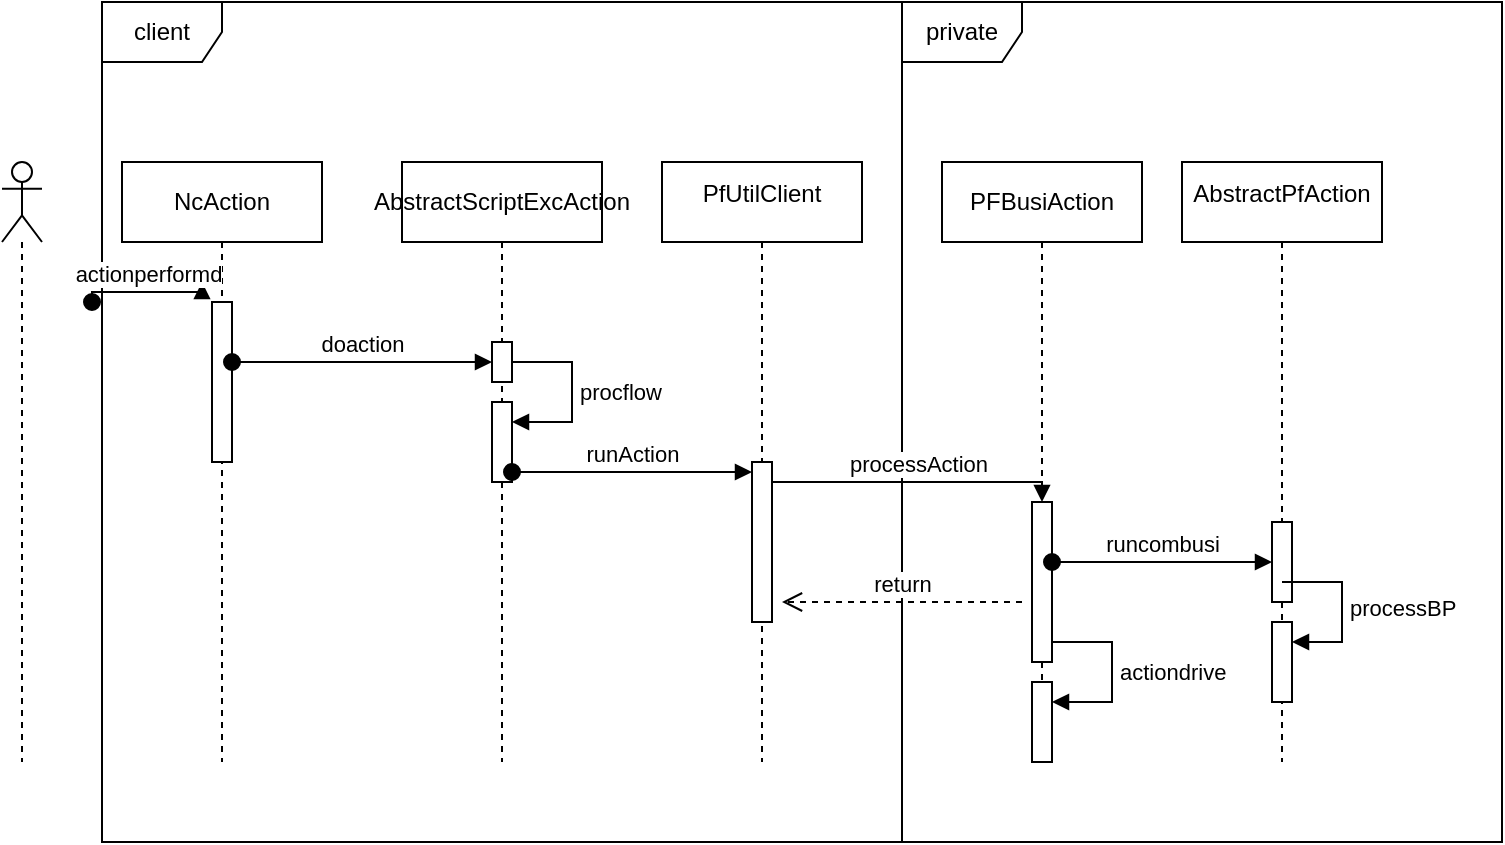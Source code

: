 <mxfile version="21.0.2" type="github">
  <diagram name="Page-1" id="9361dd3d-8414-5efd-6122-117bd74ce7a7">
    <mxGraphModel dx="1588" dy="1237" grid="1" gridSize="10" guides="1" tooltips="1" connect="1" arrows="1" fold="1" page="0" pageScale="1.5" pageWidth="826" pageHeight="1169" background="none" math="0" shadow="0">
      <root>
        <mxCell id="0" />
        <mxCell id="1" parent="0" />
        <mxCell id="mnChKqefbbS80q4aStqb-95" value="&lt;div class=&quot;lake-content&quot;&gt;&lt;br&gt;&lt;/div&gt;" style="text;whiteSpace=wrap;html=1;" vertex="1" parent="1">
          <mxGeometry x="-500" y="-380" width="80" height="40" as="geometry" />
        </mxCell>
        <mxCell id="mnChKqefbbS80q4aStqb-102" value="" style="shape=umlLifeline;perimeter=lifelinePerimeter;whiteSpace=wrap;html=1;container=1;dropTarget=0;collapsible=0;recursiveResize=0;outlineConnect=0;portConstraint=eastwest;newEdgeStyle={&quot;edgeStyle&quot;:&quot;elbowEdgeStyle&quot;,&quot;elbow&quot;:&quot;vertical&quot;,&quot;curved&quot;:0,&quot;rounded&quot;:0};participant=umlActor;" vertex="1" parent="1">
          <mxGeometry x="-800" y="-380" width="20" height="300" as="geometry" />
        </mxCell>
        <mxCell id="mnChKqefbbS80q4aStqb-103" value="&lt;div class=&quot;lake-content&quot;&gt;NcAction&lt;/div&gt;" style="shape=umlLifeline;perimeter=lifelinePerimeter;whiteSpace=wrap;html=1;container=1;dropTarget=0;collapsible=0;recursiveResize=0;outlineConnect=0;portConstraint=eastwest;newEdgeStyle={&quot;edgeStyle&quot;:&quot;elbowEdgeStyle&quot;,&quot;elbow&quot;:&quot;vertical&quot;,&quot;curved&quot;:0,&quot;rounded&quot;:0};" vertex="1" parent="1">
          <mxGeometry x="-740" y="-380" width="100" height="300" as="geometry" />
        </mxCell>
        <mxCell id="mnChKqefbbS80q4aStqb-104" value="&lt;div class=&quot;lake-content&quot;&gt;AbstractScriptExcAction&lt;/div&gt;" style="shape=umlLifeline;perimeter=lifelinePerimeter;whiteSpace=wrap;html=1;container=1;dropTarget=0;collapsible=0;recursiveResize=0;outlineConnect=0;portConstraint=eastwest;newEdgeStyle={&quot;edgeStyle&quot;:&quot;elbowEdgeStyle&quot;,&quot;elbow&quot;:&quot;vertical&quot;,&quot;curved&quot;:0,&quot;rounded&quot;:0};" vertex="1" parent="1">
          <mxGeometry x="-600" y="-380" width="100" height="300" as="geometry" />
        </mxCell>
        <mxCell id="mnChKqefbbS80q4aStqb-105" value="&lt;div class=&quot;lake-content&quot;&gt;&lt;p style=&quot;margin: 0; padding: 0; min-height: 24px&quot; class=&quot;ne-p&quot; id=&quot;ub7c91c3c&quot;&gt;PfUtilClient&lt;/p&gt;&lt;/div&gt;" style="shape=umlLifeline;perimeter=lifelinePerimeter;whiteSpace=wrap;html=1;container=1;dropTarget=0;collapsible=0;recursiveResize=0;outlineConnect=0;portConstraint=eastwest;newEdgeStyle={&quot;edgeStyle&quot;:&quot;elbowEdgeStyle&quot;,&quot;elbow&quot;:&quot;vertical&quot;,&quot;curved&quot;:0,&quot;rounded&quot;:0};" vertex="1" parent="1">
          <mxGeometry x="-470" y="-380" width="100" height="300" as="geometry" />
        </mxCell>
        <mxCell id="mnChKqefbbS80q4aStqb-106" value="&lt;div class=&quot;lake-content&quot;&gt;PFBusiAction&lt;/div&gt;" style="shape=umlLifeline;perimeter=lifelinePerimeter;whiteSpace=wrap;html=1;container=1;dropTarget=0;collapsible=0;recursiveResize=0;outlineConnect=0;portConstraint=eastwest;newEdgeStyle={&quot;edgeStyle&quot;:&quot;elbowEdgeStyle&quot;,&quot;elbow&quot;:&quot;vertical&quot;,&quot;curved&quot;:0,&quot;rounded&quot;:0};" vertex="1" parent="1">
          <mxGeometry x="-330" y="-380" width="100" height="300" as="geometry" />
        </mxCell>
        <mxCell id="mnChKqefbbS80q4aStqb-107" value="&lt;div class=&quot;lake-content&quot;&gt;&lt;p style=&quot;margin: 0; padding: 0; min-height: 24px&quot; class=&quot;ne-p&quot; id=&quot;u379e228c&quot;&gt;AbstractPfAction&lt;/p&gt;&lt;/div&gt;" style="shape=umlLifeline;perimeter=lifelinePerimeter;whiteSpace=wrap;html=1;container=1;dropTarget=0;collapsible=0;recursiveResize=0;outlineConnect=0;portConstraint=eastwest;newEdgeStyle={&quot;edgeStyle&quot;:&quot;elbowEdgeStyle&quot;,&quot;elbow&quot;:&quot;vertical&quot;,&quot;curved&quot;:0,&quot;rounded&quot;:0};" vertex="1" parent="1">
          <mxGeometry x="-210" y="-380" width="100" height="300" as="geometry" />
        </mxCell>
        <mxCell id="mnChKqefbbS80q4aStqb-108" value="client" style="shape=umlFrame;whiteSpace=wrap;html=1;pointerEvents=0;" vertex="1" parent="1">
          <mxGeometry x="-750" y="-460" width="400" height="420" as="geometry" />
        </mxCell>
        <mxCell id="mnChKqefbbS80q4aStqb-110" value="private" style="shape=umlFrame;whiteSpace=wrap;html=1;pointerEvents=0;" vertex="1" parent="1">
          <mxGeometry x="-350" y="-460" width="300" height="420" as="geometry" />
        </mxCell>
        <mxCell id="mnChKqefbbS80q4aStqb-111" value="" style="html=1;points=[];perimeter=orthogonalPerimeter;outlineConnect=0;targetShapes=umlLifeline;portConstraint=eastwest;newEdgeStyle={&quot;edgeStyle&quot;:&quot;elbowEdgeStyle&quot;,&quot;elbow&quot;:&quot;vertical&quot;,&quot;curved&quot;:0,&quot;rounded&quot;:0};" vertex="1" parent="1">
          <mxGeometry x="-695" y="-310" width="10" height="80" as="geometry" />
        </mxCell>
        <mxCell id="mnChKqefbbS80q4aStqb-112" value="actionperformd&lt;br&gt;" style="html=1;verticalAlign=bottom;startArrow=oval;endArrow=block;startSize=8;edgeStyle=elbowEdgeStyle;elbow=vertical;curved=0;rounded=0;" edge="1" parent="1">
          <mxGeometry relative="1" as="geometry">
            <mxPoint x="-755" y="-310" as="sourcePoint" />
            <mxPoint x="-700" y="-320" as="targetPoint" />
          </mxGeometry>
        </mxCell>
        <mxCell id="mnChKqefbbS80q4aStqb-115" value="" style="html=1;points=[];perimeter=orthogonalPerimeter;outlineConnect=0;targetShapes=umlLifeline;portConstraint=eastwest;newEdgeStyle={&quot;edgeStyle&quot;:&quot;elbowEdgeStyle&quot;,&quot;elbow&quot;:&quot;vertical&quot;,&quot;curved&quot;:0,&quot;rounded&quot;:0};" vertex="1" parent="1">
          <mxGeometry x="-555" y="-290" width="10" height="20" as="geometry" />
        </mxCell>
        <mxCell id="mnChKqefbbS80q4aStqb-116" value="doaction" style="html=1;verticalAlign=bottom;startArrow=oval;endArrow=block;startSize=8;edgeStyle=elbowEdgeStyle;elbow=vertical;curved=0;rounded=0;" edge="1" target="mnChKqefbbS80q4aStqb-115" parent="1" source="mnChKqefbbS80q4aStqb-111">
          <mxGeometry relative="1" as="geometry">
            <mxPoint x="-615" y="-290" as="sourcePoint" />
          </mxGeometry>
        </mxCell>
        <mxCell id="mnChKqefbbS80q4aStqb-122" value="" style="html=1;points=[];perimeter=orthogonalPerimeter;outlineConnect=0;targetShapes=umlLifeline;portConstraint=eastwest;newEdgeStyle={&quot;edgeStyle&quot;:&quot;elbowEdgeStyle&quot;,&quot;elbow&quot;:&quot;vertical&quot;,&quot;curved&quot;:0,&quot;rounded&quot;:0};" vertex="1" parent="1">
          <mxGeometry x="-555" y="-260" width="10" height="40" as="geometry" />
        </mxCell>
        <mxCell id="mnChKqefbbS80q4aStqb-123" value="procflow" style="html=1;align=left;spacingLeft=2;endArrow=block;rounded=0;edgeStyle=orthogonalEdgeStyle;curved=0;rounded=0;" edge="1" target="mnChKqefbbS80q4aStqb-122" parent="1">
          <mxGeometry relative="1" as="geometry">
            <mxPoint x="-545" y="-280" as="sourcePoint" />
            <Array as="points">
              <mxPoint x="-515" y="-250" />
            </Array>
          </mxGeometry>
        </mxCell>
        <mxCell id="mnChKqefbbS80q4aStqb-124" value="" style="html=1;points=[];perimeter=orthogonalPerimeter;outlineConnect=0;targetShapes=umlLifeline;portConstraint=eastwest;newEdgeStyle={&quot;edgeStyle&quot;:&quot;elbowEdgeStyle&quot;,&quot;elbow&quot;:&quot;vertical&quot;,&quot;curved&quot;:0,&quot;rounded&quot;:0};" vertex="1" parent="1">
          <mxGeometry x="-425" y="-230" width="10" height="80" as="geometry" />
        </mxCell>
        <mxCell id="mnChKqefbbS80q4aStqb-125" value="runAction" style="html=1;verticalAlign=bottom;startArrow=oval;endArrow=block;startSize=8;edgeStyle=elbowEdgeStyle;elbow=vertical;curved=0;rounded=0;" edge="1" target="mnChKqefbbS80q4aStqb-124" parent="1" source="mnChKqefbbS80q4aStqb-122">
          <mxGeometry relative="1" as="geometry">
            <mxPoint x="-485" y="-230" as="sourcePoint" />
          </mxGeometry>
        </mxCell>
        <mxCell id="mnChKqefbbS80q4aStqb-126" value="" style="html=1;points=[];perimeter=orthogonalPerimeter;outlineConnect=0;targetShapes=umlLifeline;portConstraint=eastwest;newEdgeStyle={&quot;edgeStyle&quot;:&quot;elbowEdgeStyle&quot;,&quot;elbow&quot;:&quot;vertical&quot;,&quot;curved&quot;:0,&quot;rounded&quot;:0};" vertex="1" parent="1">
          <mxGeometry x="-285" y="-210" width="10" height="80" as="geometry" />
        </mxCell>
        <mxCell id="mnChKqefbbS80q4aStqb-127" value="processAction" style="html=1;verticalAlign=bottom;endArrow=block;edgeStyle=elbowEdgeStyle;elbow=vertical;curved=0;rounded=0;" edge="1" target="mnChKqefbbS80q4aStqb-126" parent="1" source="mnChKqefbbS80q4aStqb-124">
          <mxGeometry relative="1" as="geometry">
            <mxPoint x="-355" y="-210" as="sourcePoint" />
            <Array as="points">
              <mxPoint x="-380" y="-220" />
            </Array>
          </mxGeometry>
        </mxCell>
        <mxCell id="mnChKqefbbS80q4aStqb-132" value="" style="html=1;points=[];perimeter=orthogonalPerimeter;outlineConnect=0;targetShapes=umlLifeline;portConstraint=eastwest;newEdgeStyle={&quot;edgeStyle&quot;:&quot;elbowEdgeStyle&quot;,&quot;elbow&quot;:&quot;vertical&quot;,&quot;curved&quot;:0,&quot;rounded&quot;:0};" vertex="1" parent="1">
          <mxGeometry x="-165" y="-200" width="10" height="40" as="geometry" />
        </mxCell>
        <mxCell id="mnChKqefbbS80q4aStqb-133" value="runcombusi" style="html=1;verticalAlign=bottom;startArrow=oval;endArrow=block;startSize=8;edgeStyle=elbowEdgeStyle;elbow=vertical;curved=0;rounded=0;" edge="1" target="mnChKqefbbS80q4aStqb-132" parent="1" source="mnChKqefbbS80q4aStqb-126">
          <mxGeometry relative="1" as="geometry">
            <mxPoint x="-225" y="-200" as="sourcePoint" />
          </mxGeometry>
        </mxCell>
        <mxCell id="mnChKqefbbS80q4aStqb-134" value="" style="html=1;points=[];perimeter=orthogonalPerimeter;outlineConnect=0;targetShapes=umlLifeline;portConstraint=eastwest;newEdgeStyle={&quot;edgeStyle&quot;:&quot;elbowEdgeStyle&quot;,&quot;elbow&quot;:&quot;vertical&quot;,&quot;curved&quot;:0,&quot;rounded&quot;:0};" vertex="1" parent="1">
          <mxGeometry x="-165" y="-150" width="10" height="40" as="geometry" />
        </mxCell>
        <mxCell id="mnChKqefbbS80q4aStqb-135" value="processBP" style="html=1;align=left;spacingLeft=2;endArrow=block;rounded=0;edgeStyle=orthogonalEdgeStyle;curved=0;rounded=0;" edge="1" target="mnChKqefbbS80q4aStqb-134" parent="1">
          <mxGeometry relative="1" as="geometry">
            <mxPoint x="-160" y="-170" as="sourcePoint" />
            <Array as="points">
              <mxPoint x="-130" y="-140" />
            </Array>
          </mxGeometry>
        </mxCell>
        <mxCell id="mnChKqefbbS80q4aStqb-136" value="" style="html=1;points=[];perimeter=orthogonalPerimeter;outlineConnect=0;targetShapes=umlLifeline;portConstraint=eastwest;newEdgeStyle={&quot;edgeStyle&quot;:&quot;elbowEdgeStyle&quot;,&quot;elbow&quot;:&quot;vertical&quot;,&quot;curved&quot;:0,&quot;rounded&quot;:0};" vertex="1" parent="1">
          <mxGeometry x="-285" y="-120" width="10" height="40" as="geometry" />
        </mxCell>
        <mxCell id="mnChKqefbbS80q4aStqb-137" value="&lt;div class=&quot;lake-content&quot;&gt;actiondrive&lt;/div&gt;" style="html=1;align=left;spacingLeft=2;endArrow=block;rounded=0;edgeStyle=orthogonalEdgeStyle;curved=0;rounded=0;" edge="1" target="mnChKqefbbS80q4aStqb-136" parent="1">
          <mxGeometry relative="1" as="geometry">
            <mxPoint x="-275" y="-140" as="sourcePoint" />
            <Array as="points">
              <mxPoint x="-245" y="-110" />
            </Array>
          </mxGeometry>
        </mxCell>
        <mxCell id="mnChKqefbbS80q4aStqb-139" value="return" style="html=1;verticalAlign=bottom;endArrow=open;dashed=1;endSize=8;edgeStyle=elbowEdgeStyle;elbow=vertical;curved=0;rounded=0;entryX=1.5;entryY=0.875;entryDx=0;entryDy=0;entryPerimeter=0;" edge="1" parent="1" target="mnChKqefbbS80q4aStqb-124">
          <mxGeometry relative="1" as="geometry">
            <mxPoint x="-290" y="-160" as="sourcePoint" />
            <mxPoint x="-370" y="-160" as="targetPoint" />
          </mxGeometry>
        </mxCell>
      </root>
    </mxGraphModel>
  </diagram>
</mxfile>
